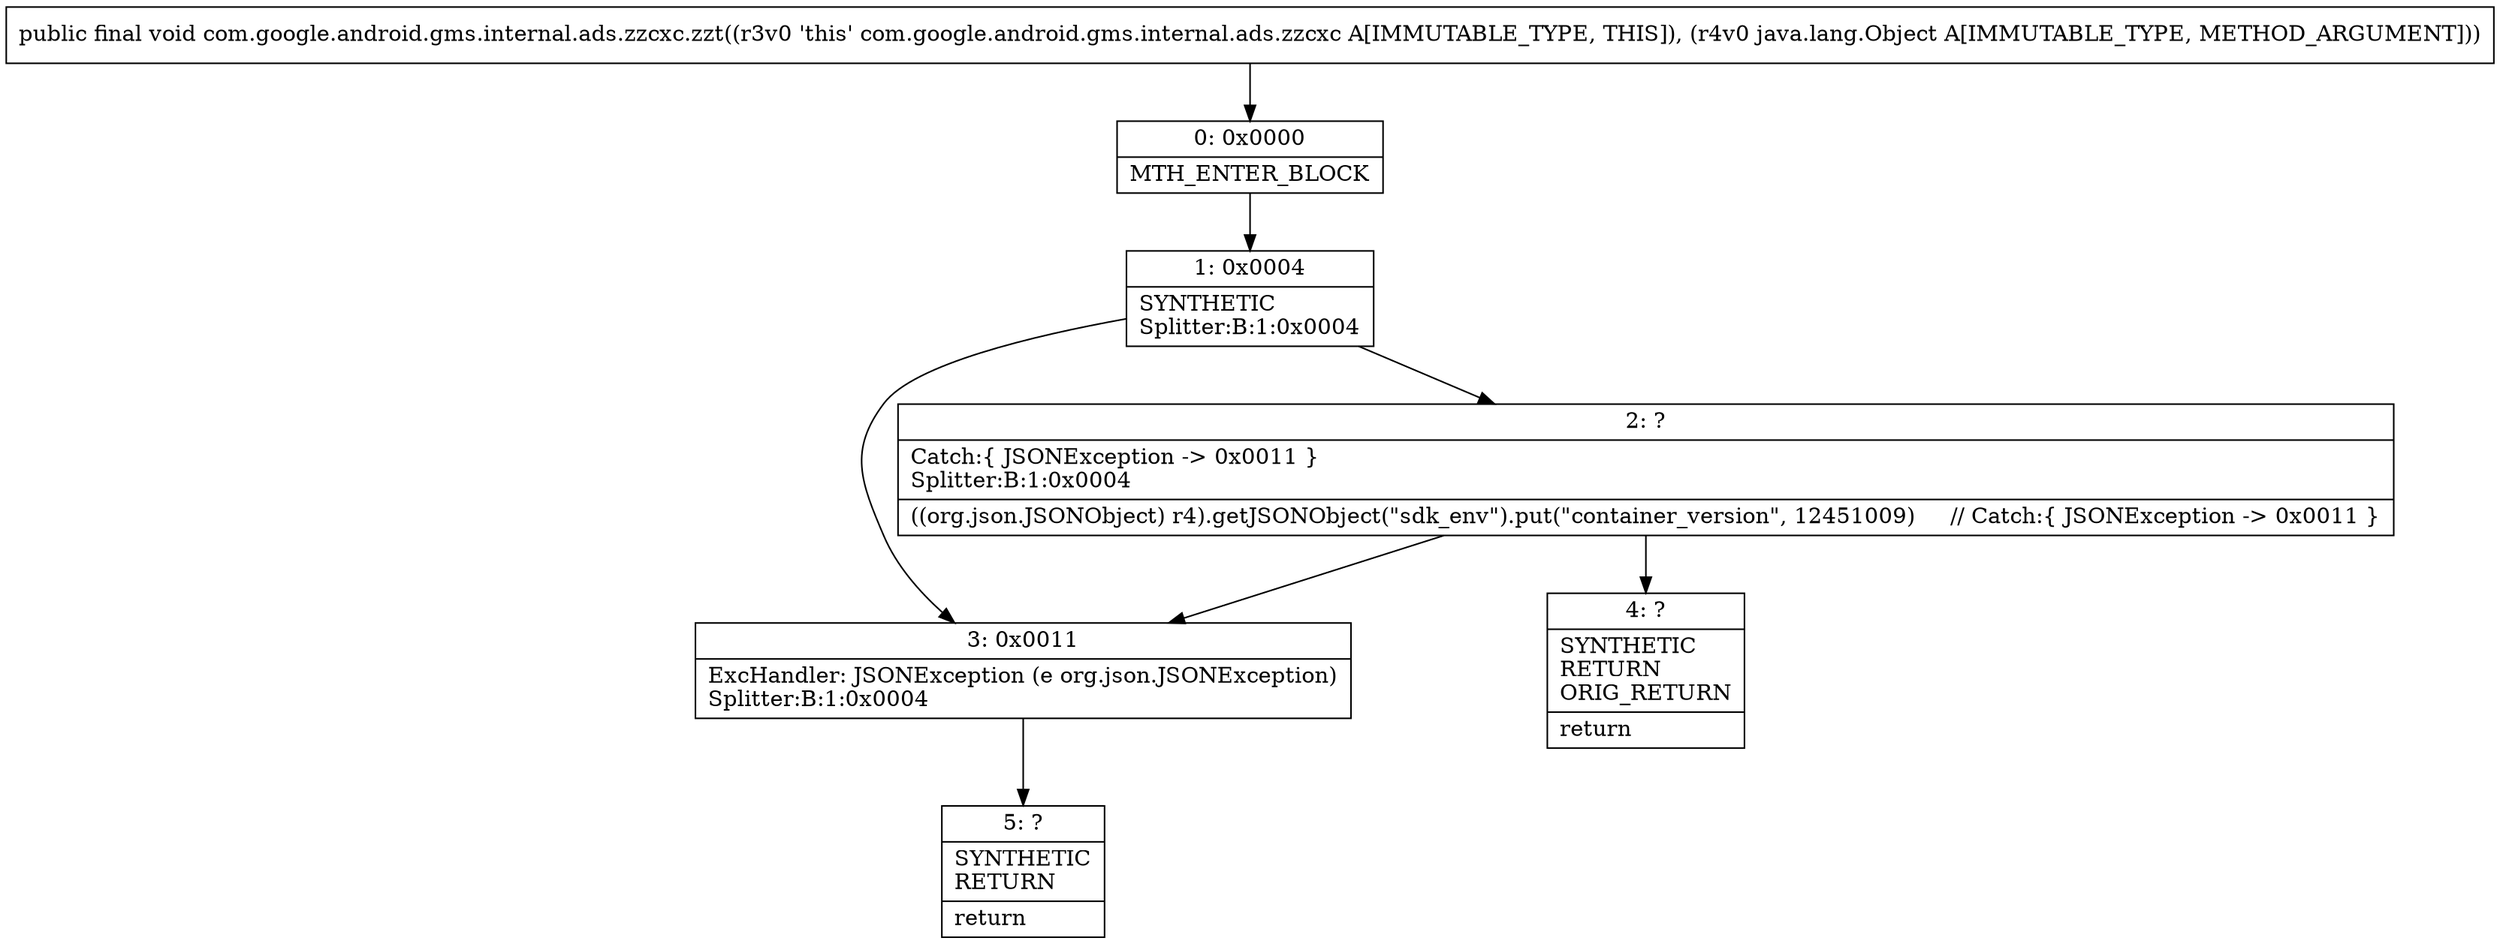 digraph "CFG forcom.google.android.gms.internal.ads.zzcxc.zzt(Ljava\/lang\/Object;)V" {
Node_0 [shape=record,label="{0\:\ 0x0000|MTH_ENTER_BLOCK\l}"];
Node_1 [shape=record,label="{1\:\ 0x0004|SYNTHETIC\lSplitter:B:1:0x0004\l}"];
Node_2 [shape=record,label="{2\:\ ?|Catch:\{ JSONException \-\> 0x0011 \}\lSplitter:B:1:0x0004\l|((org.json.JSONObject) r4).getJSONObject(\"sdk_env\").put(\"container_version\", 12451009)     \/\/ Catch:\{ JSONException \-\> 0x0011 \}\l}"];
Node_3 [shape=record,label="{3\:\ 0x0011|ExcHandler: JSONException (e org.json.JSONException)\lSplitter:B:1:0x0004\l}"];
Node_4 [shape=record,label="{4\:\ ?|SYNTHETIC\lRETURN\lORIG_RETURN\l|return\l}"];
Node_5 [shape=record,label="{5\:\ ?|SYNTHETIC\lRETURN\l|return\l}"];
MethodNode[shape=record,label="{public final void com.google.android.gms.internal.ads.zzcxc.zzt((r3v0 'this' com.google.android.gms.internal.ads.zzcxc A[IMMUTABLE_TYPE, THIS]), (r4v0 java.lang.Object A[IMMUTABLE_TYPE, METHOD_ARGUMENT])) }"];
MethodNode -> Node_0;
Node_0 -> Node_1;
Node_1 -> Node_2;
Node_1 -> Node_3;
Node_2 -> Node_3;
Node_2 -> Node_4;
Node_3 -> Node_5;
}

